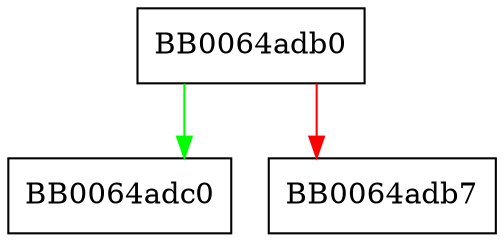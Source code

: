 digraph OSSL_STORE_error {
  node [shape="box"];
  graph [splines=ortho];
  BB0064adb0 -> BB0064adc0 [color="green"];
  BB0064adb0 -> BB0064adb7 [color="red"];
}